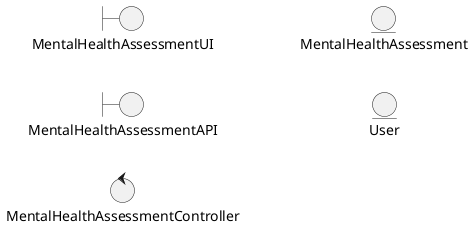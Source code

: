@startuml
boundary MentalHealthAssessmentUI
boundary MentalHealthAssessmentAPI

control MentalHealthAssessmentController

entity MentalHealthAssessment
entity User

left to right direction
@enduml